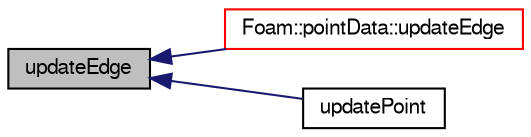 digraph "updateEdge"
{
  bgcolor="transparent";
  edge [fontname="FreeSans",fontsize="10",labelfontname="FreeSans",labelfontsize="10"];
  node [fontname="FreeSans",fontsize="10",shape=record];
  rankdir="LR";
  Node509 [label="updateEdge",height=0.2,width=0.4,color="black", fillcolor="grey75", style="filled", fontcolor="black"];
  Node509 -> Node510 [dir="back",color="midnightblue",fontsize="10",style="solid",fontname="FreeSans"];
  Node510 [label="Foam::pointData::updateEdge",height=0.2,width=0.4,color="red",URL="$a24634.html#a5906da6145c98579f75b112ec32aa995",tooltip="Influence of point on edge. "];
  Node509 -> Node512 [dir="back",color="midnightblue",fontsize="10",style="solid",fontname="FreeSans"];
  Node512 [label="updatePoint",height=0.2,width=0.4,color="black",URL="$a24850.html#a735816702527fe6f04d6f3c4dfa036cd",tooltip="Influence of different value on same point. "];
}
